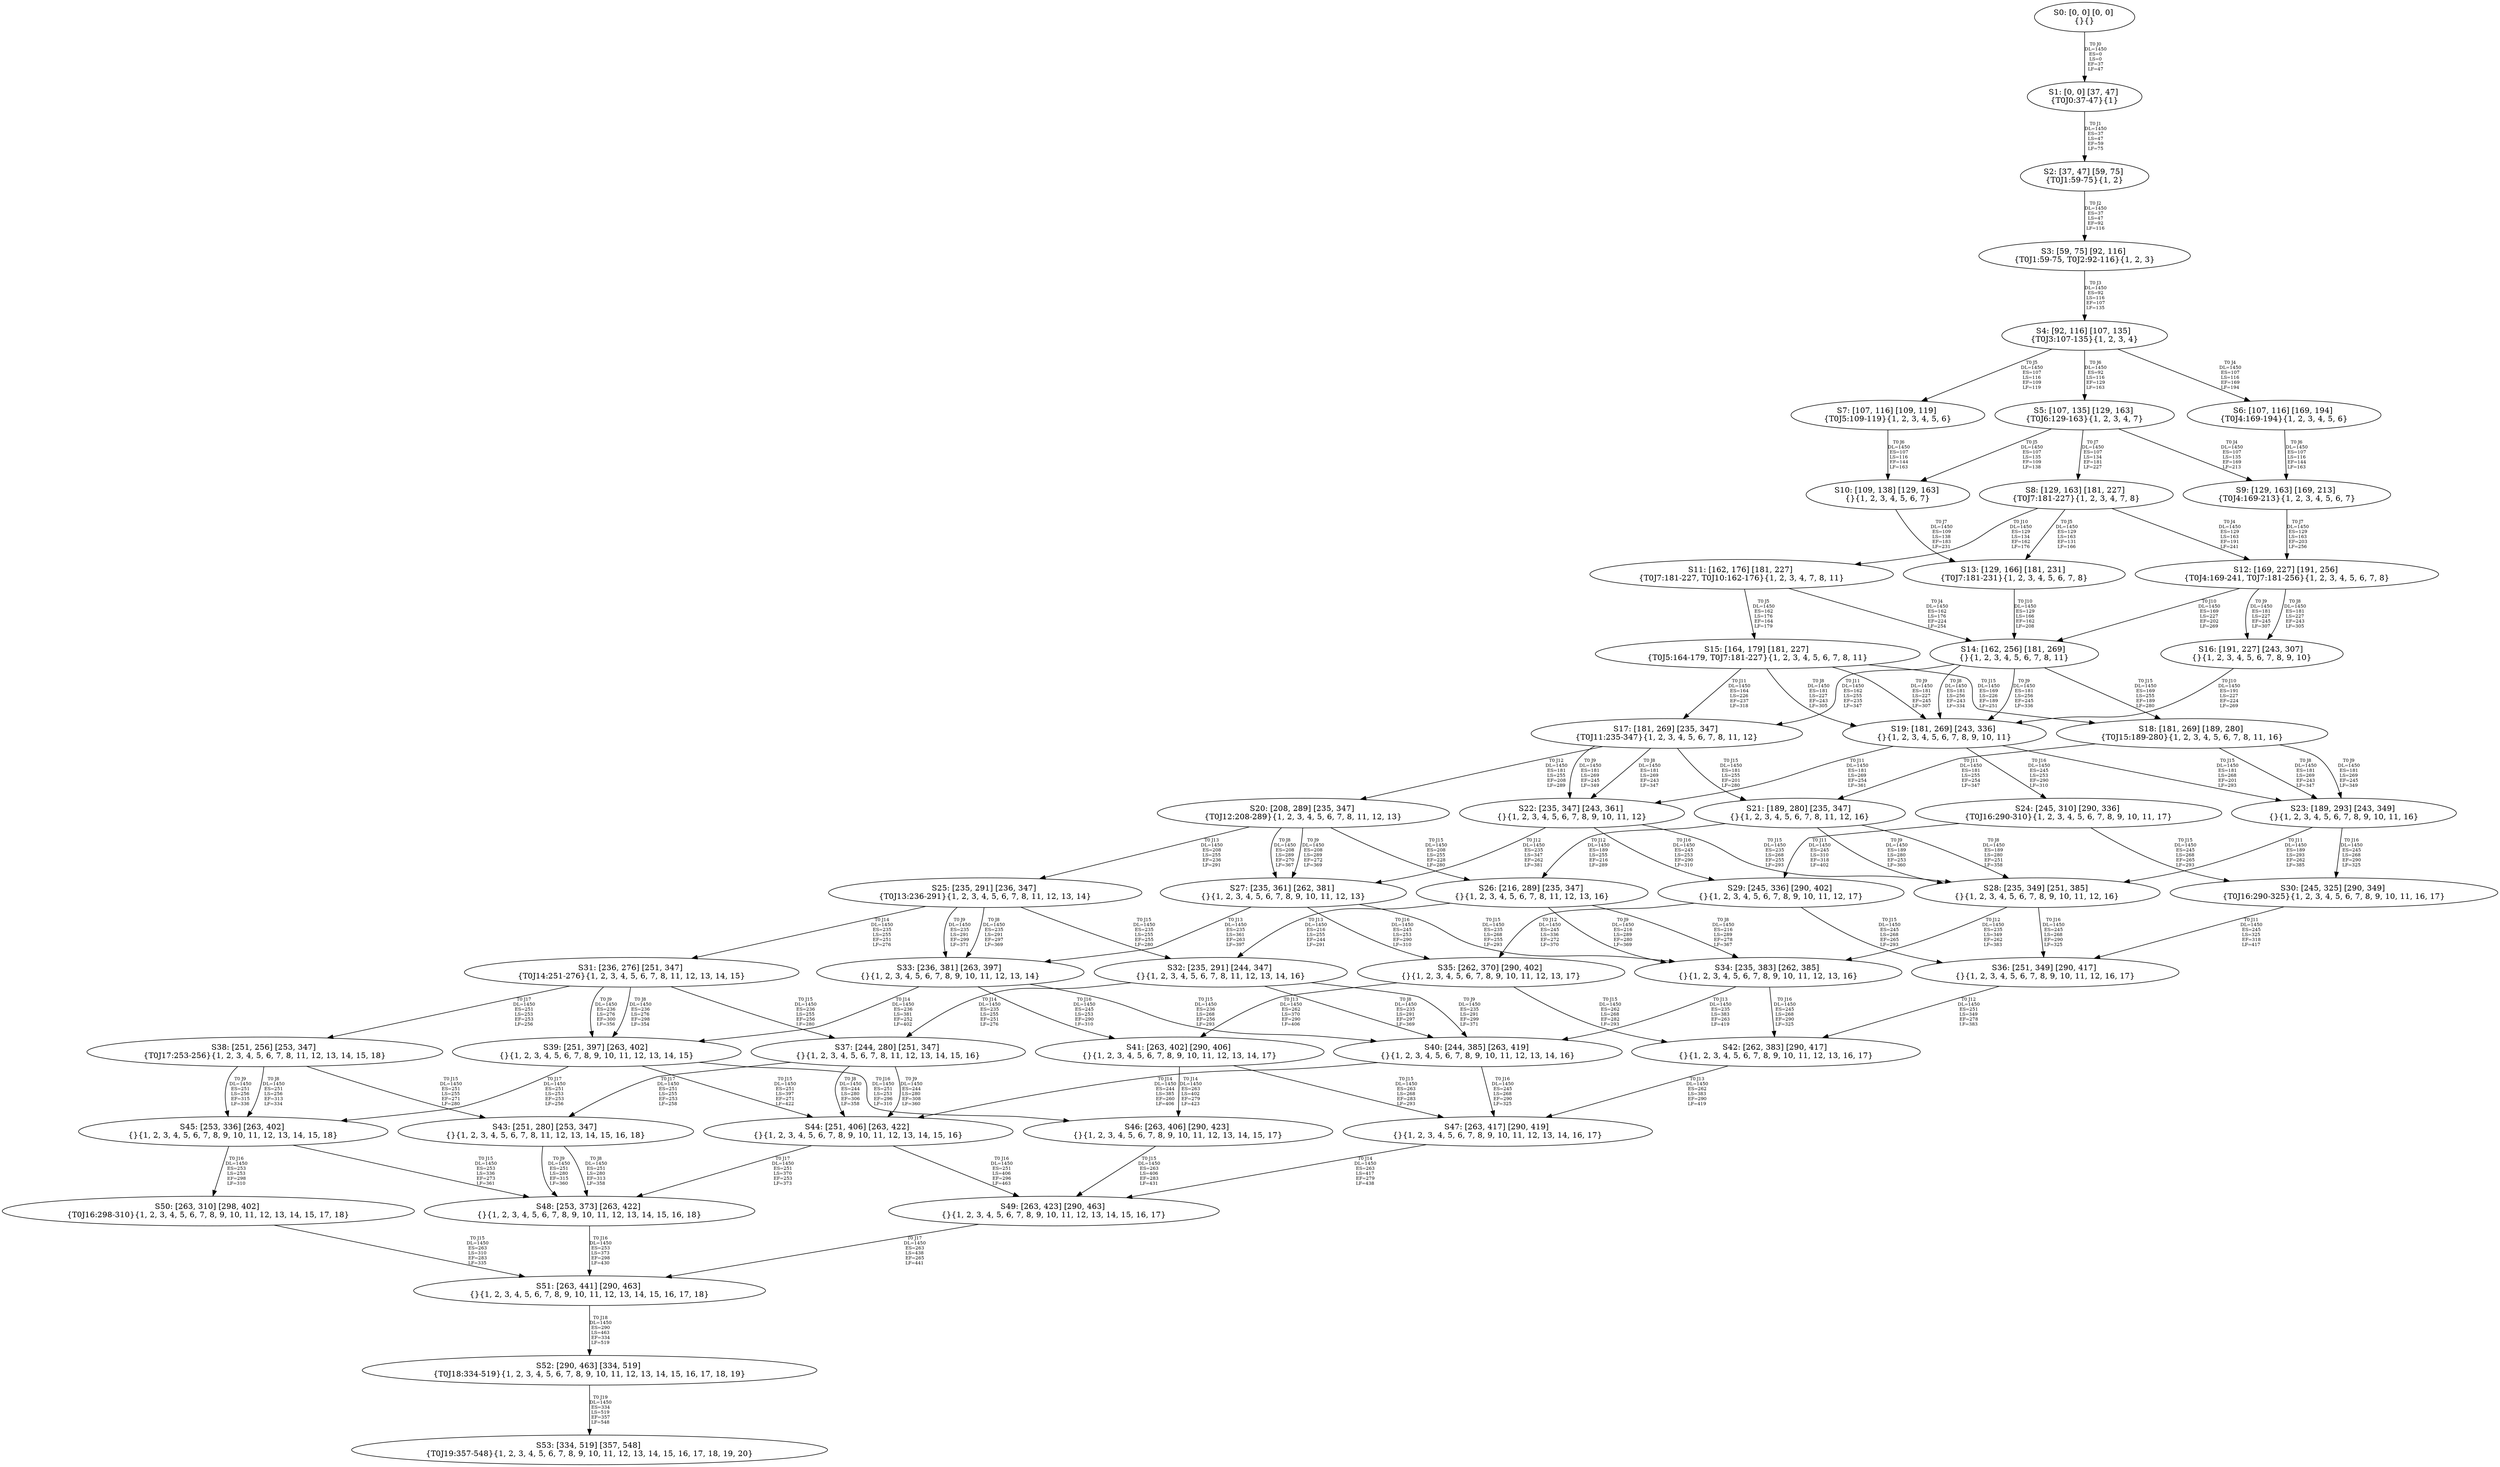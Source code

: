 digraph {
	S0[label="S0: [0, 0] [0, 0] \n{}{}"];
	S1[label="S1: [0, 0] [37, 47] \n{T0J0:37-47}{1}"];
	S2[label="S2: [37, 47] [59, 75] \n{T0J1:59-75}{1, 2}"];
	S3[label="S3: [59, 75] [92, 116] \n{T0J1:59-75, T0J2:92-116}{1, 2, 3}"];
	S4[label="S4: [92, 116] [107, 135] \n{T0J3:107-135}{1, 2, 3, 4}"];
	S5[label="S5: [107, 135] [129, 163] \n{T0J6:129-163}{1, 2, 3, 4, 7}"];
	S6[label="S6: [107, 116] [169, 194] \n{T0J4:169-194}{1, 2, 3, 4, 5, 6}"];
	S7[label="S7: [107, 116] [109, 119] \n{T0J5:109-119}{1, 2, 3, 4, 5, 6}"];
	S8[label="S8: [129, 163] [181, 227] \n{T0J7:181-227}{1, 2, 3, 4, 7, 8}"];
	S9[label="S9: [129, 163] [169, 213] \n{T0J4:169-213}{1, 2, 3, 4, 5, 6, 7}"];
	S10[label="S10: [109, 138] [129, 163] \n{}{1, 2, 3, 4, 5, 6, 7}"];
	S11[label="S11: [162, 176] [181, 227] \n{T0J7:181-227, T0J10:162-176}{1, 2, 3, 4, 7, 8, 11}"];
	S12[label="S12: [169, 227] [191, 256] \n{T0J4:169-241, T0J7:181-256}{1, 2, 3, 4, 5, 6, 7, 8}"];
	S13[label="S13: [129, 166] [181, 231] \n{T0J7:181-231}{1, 2, 3, 4, 5, 6, 7, 8}"];
	S14[label="S14: [162, 256] [181, 269] \n{}{1, 2, 3, 4, 5, 6, 7, 8, 11}"];
	S15[label="S15: [164, 179] [181, 227] \n{T0J5:164-179, T0J7:181-227}{1, 2, 3, 4, 5, 6, 7, 8, 11}"];
	S16[label="S16: [191, 227] [243, 307] \n{}{1, 2, 3, 4, 5, 6, 7, 8, 9, 10}"];
	S17[label="S17: [181, 269] [235, 347] \n{T0J11:235-347}{1, 2, 3, 4, 5, 6, 7, 8, 11, 12}"];
	S18[label="S18: [181, 269] [189, 280] \n{T0J15:189-280}{1, 2, 3, 4, 5, 6, 7, 8, 11, 16}"];
	S19[label="S19: [181, 269] [243, 336] \n{}{1, 2, 3, 4, 5, 6, 7, 8, 9, 10, 11}"];
	S20[label="S20: [208, 289] [235, 347] \n{T0J12:208-289}{1, 2, 3, 4, 5, 6, 7, 8, 11, 12, 13}"];
	S21[label="S21: [189, 280] [235, 347] \n{}{1, 2, 3, 4, 5, 6, 7, 8, 11, 12, 16}"];
	S22[label="S22: [235, 347] [243, 361] \n{}{1, 2, 3, 4, 5, 6, 7, 8, 9, 10, 11, 12}"];
	S23[label="S23: [189, 293] [243, 349] \n{}{1, 2, 3, 4, 5, 6, 7, 8, 9, 10, 11, 16}"];
	S24[label="S24: [245, 310] [290, 336] \n{T0J16:290-310}{1, 2, 3, 4, 5, 6, 7, 8, 9, 10, 11, 17}"];
	S25[label="S25: [235, 291] [236, 347] \n{T0J13:236-291}{1, 2, 3, 4, 5, 6, 7, 8, 11, 12, 13, 14}"];
	S26[label="S26: [216, 289] [235, 347] \n{}{1, 2, 3, 4, 5, 6, 7, 8, 11, 12, 13, 16}"];
	S27[label="S27: [235, 361] [262, 381] \n{}{1, 2, 3, 4, 5, 6, 7, 8, 9, 10, 11, 12, 13}"];
	S28[label="S28: [235, 349] [251, 385] \n{}{1, 2, 3, 4, 5, 6, 7, 8, 9, 10, 11, 12, 16}"];
	S29[label="S29: [245, 336] [290, 402] \n{}{1, 2, 3, 4, 5, 6, 7, 8, 9, 10, 11, 12, 17}"];
	S30[label="S30: [245, 325] [290, 349] \n{T0J16:290-325}{1, 2, 3, 4, 5, 6, 7, 8, 9, 10, 11, 16, 17}"];
	S31[label="S31: [236, 276] [251, 347] \n{T0J14:251-276}{1, 2, 3, 4, 5, 6, 7, 8, 11, 12, 13, 14, 15}"];
	S32[label="S32: [235, 291] [244, 347] \n{}{1, 2, 3, 4, 5, 6, 7, 8, 11, 12, 13, 14, 16}"];
	S33[label="S33: [236, 381] [263, 397] \n{}{1, 2, 3, 4, 5, 6, 7, 8, 9, 10, 11, 12, 13, 14}"];
	S34[label="S34: [235, 383] [262, 385] \n{}{1, 2, 3, 4, 5, 6, 7, 8, 9, 10, 11, 12, 13, 16}"];
	S35[label="S35: [262, 370] [290, 402] \n{}{1, 2, 3, 4, 5, 6, 7, 8, 9, 10, 11, 12, 13, 17}"];
	S36[label="S36: [251, 349] [290, 417] \n{}{1, 2, 3, 4, 5, 6, 7, 8, 9, 10, 11, 12, 16, 17}"];
	S37[label="S37: [244, 280] [251, 347] \n{}{1, 2, 3, 4, 5, 6, 7, 8, 11, 12, 13, 14, 15, 16}"];
	S38[label="S38: [251, 256] [253, 347] \n{T0J17:253-256}{1, 2, 3, 4, 5, 6, 7, 8, 11, 12, 13, 14, 15, 18}"];
	S39[label="S39: [251, 397] [263, 402] \n{}{1, 2, 3, 4, 5, 6, 7, 8, 9, 10, 11, 12, 13, 14, 15}"];
	S40[label="S40: [244, 385] [263, 419] \n{}{1, 2, 3, 4, 5, 6, 7, 8, 9, 10, 11, 12, 13, 14, 16}"];
	S41[label="S41: [263, 402] [290, 406] \n{}{1, 2, 3, 4, 5, 6, 7, 8, 9, 10, 11, 12, 13, 14, 17}"];
	S42[label="S42: [262, 383] [290, 417] \n{}{1, 2, 3, 4, 5, 6, 7, 8, 9, 10, 11, 12, 13, 16, 17}"];
	S43[label="S43: [251, 280] [253, 347] \n{}{1, 2, 3, 4, 5, 6, 7, 8, 11, 12, 13, 14, 15, 16, 18}"];
	S44[label="S44: [251, 406] [263, 422] \n{}{1, 2, 3, 4, 5, 6, 7, 8, 9, 10, 11, 12, 13, 14, 15, 16}"];
	S45[label="S45: [253, 336] [263, 402] \n{}{1, 2, 3, 4, 5, 6, 7, 8, 9, 10, 11, 12, 13, 14, 15, 18}"];
	S46[label="S46: [263, 406] [290, 423] \n{}{1, 2, 3, 4, 5, 6, 7, 8, 9, 10, 11, 12, 13, 14, 15, 17}"];
	S47[label="S47: [263, 417] [290, 419] \n{}{1, 2, 3, 4, 5, 6, 7, 8, 9, 10, 11, 12, 13, 14, 16, 17}"];
	S48[label="S48: [253, 373] [263, 422] \n{}{1, 2, 3, 4, 5, 6, 7, 8, 9, 10, 11, 12, 13, 14, 15, 16, 18}"];
	S49[label="S49: [263, 423] [290, 463] \n{}{1, 2, 3, 4, 5, 6, 7, 8, 9, 10, 11, 12, 13, 14, 15, 16, 17}"];
	S50[label="S50: [263, 310] [298, 402] \n{T0J16:298-310}{1, 2, 3, 4, 5, 6, 7, 8, 9, 10, 11, 12, 13, 14, 15, 17, 18}"];
	S51[label="S51: [263, 441] [290, 463] \n{}{1, 2, 3, 4, 5, 6, 7, 8, 9, 10, 11, 12, 13, 14, 15, 16, 17, 18}"];
	S52[label="S52: [290, 463] [334, 519] \n{T0J18:334-519}{1, 2, 3, 4, 5, 6, 7, 8, 9, 10, 11, 12, 13, 14, 15, 16, 17, 18, 19}"];
	S53[label="S53: [334, 519] [357, 548] \n{T0J19:357-548}{1, 2, 3, 4, 5, 6, 7, 8, 9, 10, 11, 12, 13, 14, 15, 16, 17, 18, 19, 20}"];
	S0 -> S1[label="T0 J0\nDL=1450\nES=0\nLS=0\nEF=37\nLF=47",fontsize=8];
	S1 -> S2[label="T0 J1\nDL=1450\nES=37\nLS=47\nEF=59\nLF=75",fontsize=8];
	S2 -> S3[label="T0 J2\nDL=1450\nES=37\nLS=47\nEF=92\nLF=116",fontsize=8];
	S3 -> S4[label="T0 J3\nDL=1450\nES=92\nLS=116\nEF=107\nLF=135",fontsize=8];
	S4 -> S6[label="T0 J4\nDL=1450\nES=107\nLS=116\nEF=169\nLF=194",fontsize=8];
	S4 -> S7[label="T0 J5\nDL=1450\nES=107\nLS=116\nEF=109\nLF=119",fontsize=8];
	S4 -> S5[label="T0 J6\nDL=1450\nES=92\nLS=116\nEF=129\nLF=163",fontsize=8];
	S5 -> S9[label="T0 J4\nDL=1450\nES=107\nLS=135\nEF=169\nLF=213",fontsize=8];
	S5 -> S10[label="T0 J5\nDL=1450\nES=107\nLS=135\nEF=109\nLF=138",fontsize=8];
	S5 -> S8[label="T0 J7\nDL=1450\nES=107\nLS=134\nEF=181\nLF=227",fontsize=8];
	S6 -> S9[label="T0 J6\nDL=1450\nES=107\nLS=116\nEF=144\nLF=163",fontsize=8];
	S7 -> S10[label="T0 J6\nDL=1450\nES=107\nLS=116\nEF=144\nLF=163",fontsize=8];
	S8 -> S12[label="T0 J4\nDL=1450\nES=129\nLS=163\nEF=191\nLF=241",fontsize=8];
	S8 -> S13[label="T0 J5\nDL=1450\nES=129\nLS=163\nEF=131\nLF=166",fontsize=8];
	S8 -> S11[label="T0 J10\nDL=1450\nES=129\nLS=134\nEF=162\nLF=176",fontsize=8];
	S9 -> S12[label="T0 J7\nDL=1450\nES=129\nLS=163\nEF=203\nLF=256",fontsize=8];
	S10 -> S13[label="T0 J7\nDL=1450\nES=109\nLS=138\nEF=183\nLF=231",fontsize=8];
	S11 -> S14[label="T0 J4\nDL=1450\nES=162\nLS=176\nEF=224\nLF=254",fontsize=8];
	S11 -> S15[label="T0 J5\nDL=1450\nES=162\nLS=176\nEF=164\nLF=179",fontsize=8];
	S12 -> S16[label="T0 J8\nDL=1450\nES=181\nLS=227\nEF=243\nLF=305",fontsize=8];
	S12 -> S16[label="T0 J9\nDL=1450\nES=181\nLS=227\nEF=245\nLF=307",fontsize=8];
	S12 -> S14[label="T0 J10\nDL=1450\nES=169\nLS=227\nEF=202\nLF=269",fontsize=8];
	S13 -> S14[label="T0 J10\nDL=1450\nES=129\nLS=166\nEF=162\nLF=208",fontsize=8];
	S14 -> S19[label="T0 J8\nDL=1450\nES=181\nLS=256\nEF=243\nLF=334",fontsize=8];
	S14 -> S19[label="T0 J9\nDL=1450\nES=181\nLS=256\nEF=245\nLF=336",fontsize=8];
	S14 -> S17[label="T0 J11\nDL=1450\nES=162\nLS=255\nEF=235\nLF=347",fontsize=8];
	S14 -> S18[label="T0 J15\nDL=1450\nES=169\nLS=255\nEF=189\nLF=280",fontsize=8];
	S15 -> S19[label="T0 J8\nDL=1450\nES=181\nLS=227\nEF=243\nLF=305",fontsize=8];
	S15 -> S19[label="T0 J9\nDL=1450\nES=181\nLS=227\nEF=245\nLF=307",fontsize=8];
	S15 -> S17[label="T0 J11\nDL=1450\nES=164\nLS=226\nEF=237\nLF=318",fontsize=8];
	S15 -> S18[label="T0 J15\nDL=1450\nES=169\nLS=226\nEF=189\nLF=251",fontsize=8];
	S16 -> S19[label="T0 J10\nDL=1450\nES=191\nLS=227\nEF=224\nLF=269",fontsize=8];
	S17 -> S22[label="T0 J8\nDL=1450\nES=181\nLS=269\nEF=243\nLF=347",fontsize=8];
	S17 -> S22[label="T0 J9\nDL=1450\nES=181\nLS=269\nEF=245\nLF=349",fontsize=8];
	S17 -> S20[label="T0 J12\nDL=1450\nES=181\nLS=255\nEF=208\nLF=289",fontsize=8];
	S17 -> S21[label="T0 J15\nDL=1450\nES=181\nLS=255\nEF=201\nLF=280",fontsize=8];
	S18 -> S23[label="T0 J8\nDL=1450\nES=181\nLS=269\nEF=243\nLF=347",fontsize=8];
	S18 -> S23[label="T0 J9\nDL=1450\nES=181\nLS=269\nEF=245\nLF=349",fontsize=8];
	S18 -> S21[label="T0 J11\nDL=1450\nES=181\nLS=255\nEF=254\nLF=347",fontsize=8];
	S19 -> S22[label="T0 J11\nDL=1450\nES=181\nLS=269\nEF=254\nLF=361",fontsize=8];
	S19 -> S23[label="T0 J15\nDL=1450\nES=181\nLS=268\nEF=201\nLF=293",fontsize=8];
	S19 -> S24[label="T0 J16\nDL=1450\nES=245\nLS=253\nEF=290\nLF=310",fontsize=8];
	S20 -> S27[label="T0 J8\nDL=1450\nES=208\nLS=289\nEF=270\nLF=367",fontsize=8];
	S20 -> S27[label="T0 J9\nDL=1450\nES=208\nLS=289\nEF=272\nLF=369",fontsize=8];
	S20 -> S25[label="T0 J13\nDL=1450\nES=208\nLS=255\nEF=236\nLF=291",fontsize=8];
	S20 -> S26[label="T0 J15\nDL=1450\nES=208\nLS=255\nEF=228\nLF=280",fontsize=8];
	S21 -> S28[label="T0 J8\nDL=1450\nES=189\nLS=280\nEF=251\nLF=358",fontsize=8];
	S21 -> S28[label="T0 J9\nDL=1450\nES=189\nLS=280\nEF=253\nLF=360",fontsize=8];
	S21 -> S26[label="T0 J12\nDL=1450\nES=189\nLS=255\nEF=216\nLF=289",fontsize=8];
	S22 -> S27[label="T0 J12\nDL=1450\nES=235\nLS=347\nEF=262\nLF=381",fontsize=8];
	S22 -> S28[label="T0 J15\nDL=1450\nES=235\nLS=268\nEF=255\nLF=293",fontsize=8];
	S22 -> S29[label="T0 J16\nDL=1450\nES=245\nLS=253\nEF=290\nLF=310",fontsize=8];
	S23 -> S28[label="T0 J11\nDL=1450\nES=189\nLS=293\nEF=262\nLF=385",fontsize=8];
	S23 -> S30[label="T0 J16\nDL=1450\nES=245\nLS=268\nEF=290\nLF=325",fontsize=8];
	S24 -> S29[label="T0 J11\nDL=1450\nES=245\nLS=310\nEF=318\nLF=402",fontsize=8];
	S24 -> S30[label="T0 J15\nDL=1450\nES=245\nLS=268\nEF=265\nLF=293",fontsize=8];
	S25 -> S33[label="T0 J8\nDL=1450\nES=235\nLS=291\nEF=297\nLF=369",fontsize=8];
	S25 -> S33[label="T0 J9\nDL=1450\nES=235\nLS=291\nEF=299\nLF=371",fontsize=8];
	S25 -> S31[label="T0 J14\nDL=1450\nES=235\nLS=255\nEF=251\nLF=276",fontsize=8];
	S25 -> S32[label="T0 J15\nDL=1450\nES=235\nLS=255\nEF=255\nLF=280",fontsize=8];
	S26 -> S34[label="T0 J8\nDL=1450\nES=216\nLS=289\nEF=278\nLF=367",fontsize=8];
	S26 -> S34[label="T0 J9\nDL=1450\nES=216\nLS=289\nEF=280\nLF=369",fontsize=8];
	S26 -> S32[label="T0 J13\nDL=1450\nES=216\nLS=255\nEF=244\nLF=291",fontsize=8];
	S27 -> S33[label="T0 J13\nDL=1450\nES=235\nLS=361\nEF=263\nLF=397",fontsize=8];
	S27 -> S34[label="T0 J15\nDL=1450\nES=235\nLS=268\nEF=255\nLF=293",fontsize=8];
	S27 -> S35[label="T0 J16\nDL=1450\nES=245\nLS=253\nEF=290\nLF=310",fontsize=8];
	S28 -> S34[label="T0 J12\nDL=1450\nES=235\nLS=349\nEF=262\nLF=383",fontsize=8];
	S28 -> S36[label="T0 J16\nDL=1450\nES=245\nLS=268\nEF=290\nLF=325",fontsize=8];
	S29 -> S35[label="T0 J12\nDL=1450\nES=245\nLS=336\nEF=272\nLF=370",fontsize=8];
	S29 -> S36[label="T0 J15\nDL=1450\nES=245\nLS=268\nEF=265\nLF=293",fontsize=8];
	S30 -> S36[label="T0 J11\nDL=1450\nES=245\nLS=325\nEF=318\nLF=417",fontsize=8];
	S31 -> S39[label="T0 J8\nDL=1450\nES=236\nLS=276\nEF=298\nLF=354",fontsize=8];
	S31 -> S39[label="T0 J9\nDL=1450\nES=236\nLS=276\nEF=300\nLF=356",fontsize=8];
	S31 -> S37[label="T0 J15\nDL=1450\nES=236\nLS=255\nEF=256\nLF=280",fontsize=8];
	S31 -> S38[label="T0 J17\nDL=1450\nES=251\nLS=253\nEF=253\nLF=256",fontsize=8];
	S32 -> S40[label="T0 J8\nDL=1450\nES=235\nLS=291\nEF=297\nLF=369",fontsize=8];
	S32 -> S40[label="T0 J9\nDL=1450\nES=235\nLS=291\nEF=299\nLF=371",fontsize=8];
	S32 -> S37[label="T0 J14\nDL=1450\nES=235\nLS=255\nEF=251\nLF=276",fontsize=8];
	S33 -> S39[label="T0 J14\nDL=1450\nES=236\nLS=381\nEF=252\nLF=402",fontsize=8];
	S33 -> S40[label="T0 J15\nDL=1450\nES=236\nLS=268\nEF=256\nLF=293",fontsize=8];
	S33 -> S41[label="T0 J16\nDL=1450\nES=245\nLS=253\nEF=290\nLF=310",fontsize=8];
	S34 -> S40[label="T0 J13\nDL=1450\nES=235\nLS=383\nEF=263\nLF=419",fontsize=8];
	S34 -> S42[label="T0 J16\nDL=1450\nES=245\nLS=268\nEF=290\nLF=325",fontsize=8];
	S35 -> S41[label="T0 J13\nDL=1450\nES=262\nLS=370\nEF=290\nLF=406",fontsize=8];
	S35 -> S42[label="T0 J15\nDL=1450\nES=262\nLS=268\nEF=282\nLF=293",fontsize=8];
	S36 -> S42[label="T0 J12\nDL=1450\nES=251\nLS=349\nEF=278\nLF=383",fontsize=8];
	S37 -> S44[label="T0 J8\nDL=1450\nES=244\nLS=280\nEF=306\nLF=358",fontsize=8];
	S37 -> S44[label="T0 J9\nDL=1450\nES=244\nLS=280\nEF=308\nLF=360",fontsize=8];
	S37 -> S43[label="T0 J17\nDL=1450\nES=251\nLS=255\nEF=253\nLF=258",fontsize=8];
	S38 -> S45[label="T0 J8\nDL=1450\nES=251\nLS=256\nEF=313\nLF=334",fontsize=8];
	S38 -> S45[label="T0 J9\nDL=1450\nES=251\nLS=256\nEF=315\nLF=336",fontsize=8];
	S38 -> S43[label="T0 J15\nDL=1450\nES=251\nLS=255\nEF=271\nLF=280",fontsize=8];
	S39 -> S44[label="T0 J15\nDL=1450\nES=251\nLS=397\nEF=271\nLF=422",fontsize=8];
	S39 -> S46[label="T0 J16\nDL=1450\nES=251\nLS=253\nEF=296\nLF=310",fontsize=8];
	S39 -> S45[label="T0 J17\nDL=1450\nES=251\nLS=253\nEF=253\nLF=256",fontsize=8];
	S40 -> S44[label="T0 J14\nDL=1450\nES=244\nLS=385\nEF=260\nLF=406",fontsize=8];
	S40 -> S47[label="T0 J16\nDL=1450\nES=245\nLS=268\nEF=290\nLF=325",fontsize=8];
	S41 -> S46[label="T0 J14\nDL=1450\nES=263\nLS=402\nEF=279\nLF=423",fontsize=8];
	S41 -> S47[label="T0 J15\nDL=1450\nES=263\nLS=268\nEF=283\nLF=293",fontsize=8];
	S42 -> S47[label="T0 J13\nDL=1450\nES=262\nLS=383\nEF=290\nLF=419",fontsize=8];
	S43 -> S48[label="T0 J8\nDL=1450\nES=251\nLS=280\nEF=313\nLF=358",fontsize=8];
	S43 -> S48[label="T0 J9\nDL=1450\nES=251\nLS=280\nEF=315\nLF=360",fontsize=8];
	S44 -> S49[label="T0 J16\nDL=1450\nES=251\nLS=406\nEF=296\nLF=463",fontsize=8];
	S44 -> S48[label="T0 J17\nDL=1450\nES=251\nLS=370\nEF=253\nLF=373",fontsize=8];
	S45 -> S48[label="T0 J15\nDL=1450\nES=253\nLS=336\nEF=273\nLF=361",fontsize=8];
	S45 -> S50[label="T0 J16\nDL=1450\nES=253\nLS=253\nEF=298\nLF=310",fontsize=8];
	S46 -> S49[label="T0 J15\nDL=1450\nES=263\nLS=406\nEF=283\nLF=431",fontsize=8];
	S47 -> S49[label="T0 J14\nDL=1450\nES=263\nLS=417\nEF=279\nLF=438",fontsize=8];
	S48 -> S51[label="T0 J16\nDL=1450\nES=253\nLS=373\nEF=298\nLF=430",fontsize=8];
	S49 -> S51[label="T0 J17\nDL=1450\nES=263\nLS=438\nEF=265\nLF=441",fontsize=8];
	S50 -> S51[label="T0 J15\nDL=1450\nES=263\nLS=310\nEF=283\nLF=335",fontsize=8];
	S51 -> S52[label="T0 J18\nDL=1450\nES=290\nLS=463\nEF=334\nLF=519",fontsize=8];
	S52 -> S53[label="T0 J19\nDL=1450\nES=334\nLS=519\nEF=357\nLF=548",fontsize=8];
}
